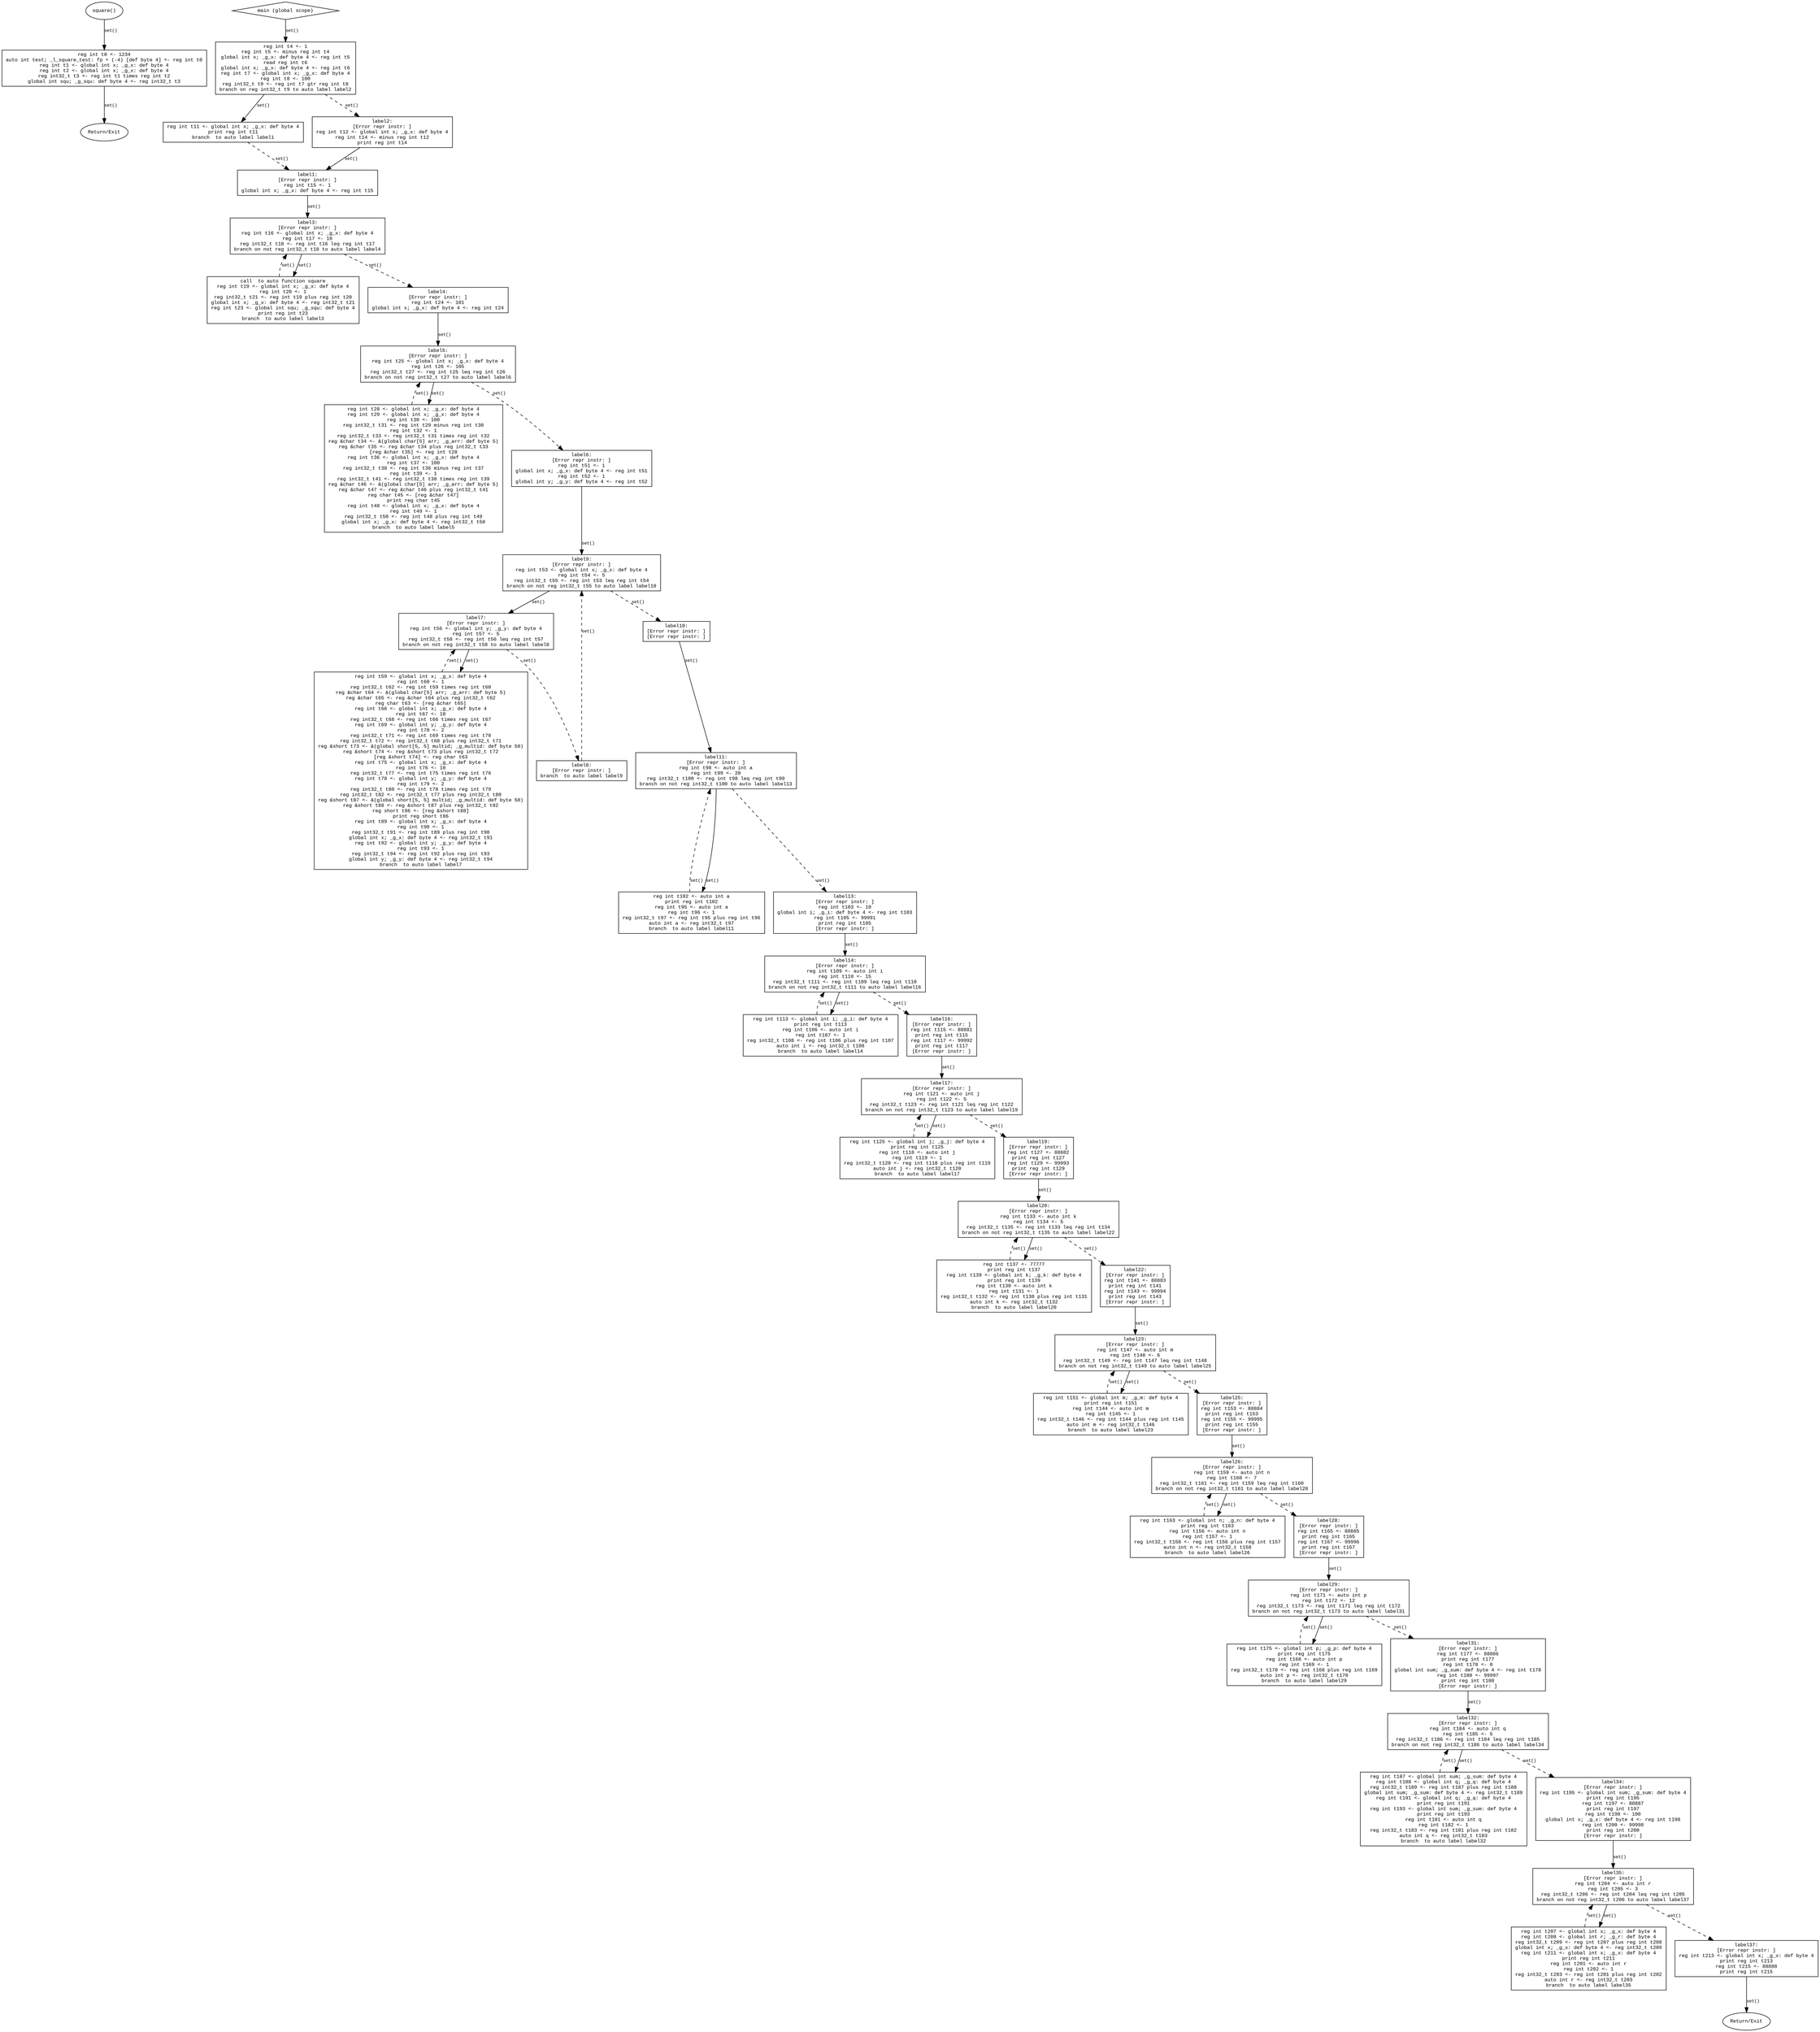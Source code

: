 digraph G {
  rankdir=TB;
  node [shape=box, fontname="Courier New", fontsize=10];
  edge [fontname="Courier New", fontsize=9];

  // BasicBlock ID: 133818737271856
  BB_133818737271856 [label="reg int t0 <- 1234\nauto int test; _l_square_test: fp + (-4) [def byte 4] <- reg int t0\nreg int t1 <- global int x; _g_x: def byte 4\nreg int t2 <- global int x; _g_x: def byte 4\nreg int32_t t3 <- reg int t1 times reg int t2\nglobal int squ; _g_squ: def byte 4 <- reg int32_t t3"];
BB_133818737271856 -> exit_Func_square [label="set()"];
  exit_Func_square [shape=ellipse, label="Return/Exit"];
  // BasicBlock ID: 133818737274688
  BB_133818737274688 [label="reg int t4 <- 1\nreg int t5 <- minus reg int t4\nglobal int x; _g_x: def byte 4 <- reg int t5\nread reg int t6\nglobal int x; _g_x: def byte 4 <- reg int t6\nreg int t7 <- global int x; _g_x: def byte 4\nreg int t8 <- 100\nreg int32_t t9 <- reg int t7 gtr reg int t8\nbranch on reg int32_t t9 to auto label label2"];
BB_133818737274688 -> BB_133818737272576 [label="set()"];
BB_133818737274688 -> BB_133818737272672 [style=dashed, label="set()"];
  // BasicBlock ID: 133818737272576
  BB_133818737272576 [label="reg int t11 <- global int x; _g_x: def byte 4\nprint reg int t11\nbranch  to auto label label1"];
BB_133818737272576 -> BB_133818737272240 [style=dashed, label="set()"];
  // BasicBlock ID: 133818737272672
  BB_133818737272672 [label="label2:\n[Error repr instr: ]\nreg int t12 <- global int x; _g_x: def byte 4\nreg int t14 <- minus reg int t12\nprint reg int t14"];
BB_133818737272672 -> BB_133818737272240 [label="set()"];
  // BasicBlock ID: 133818737272240
  BB_133818737272240 [label="label1:\n[Error repr instr: ]\nreg int t15 <- 1\nglobal int x; _g_x: def byte 4 <- reg int t15"];
BB_133818737272240 -> BB_133818737272768 [label="set()"];
  // BasicBlock ID: 133818737272768
  BB_133818737272768 [label="label3:\n[Error repr instr: ]\nreg int t16 <- global int x; _g_x: def byte 4\nreg int t17 <- 10\nreg int32_t t18 <- reg int t16 leq reg int t17\nbranch on not reg int32_t t18 to auto label label4"];
BB_133818737272768 -> BB_133818737272816 [label="set()"];
BB_133818737272768 -> BB_133818737274784 [style=dashed, label="set()"];
  // BasicBlock ID: 133818737272816
  BB_133818737272816 [label="call  to auto function square\nreg int t19 <- global int x; _g_x: def byte 4\nreg int t20 <- 1\nreg int32_t t21 <- reg int t19 plus reg int t20\nglobal int x; _g_x: def byte 4 <- reg int32_t t21\nreg int t23 <- global int squ; _g_squ: def byte 4\nprint reg int t23\nbranch  to auto label label3"];
BB_133818737272816 -> BB_133818737272768 [style=dashed, label="set()"];
  // BasicBlock ID: 133818737274784
  BB_133818737274784 [label="label4:\n[Error repr instr: ]\nreg int t24 <- 101\nglobal int x; _g_x: def byte 4 <- reg int t24"];
BB_133818737274784 -> BB_133818737274304 [label="set()"];
  // BasicBlock ID: 133818737274304
  BB_133818737274304 [label="label5:\n[Error repr instr: ]\nreg int t25 <- global int x; _g_x: def byte 4\nreg int t26 <- 105\nreg int32_t t27 <- reg int t25 leq reg int t26\nbranch on not reg int32_t t27 to auto label label6"];
BB_133818737274304 -> BB_133818737274208 [label="set()"];
BB_133818737274304 -> BB_133818737272000 [style=dashed, label="set()"];
  // BasicBlock ID: 133818737274208
  BB_133818737274208 [label="reg int t28 <- global int x; _g_x: def byte 4\nreg int t29 <- global int x; _g_x: def byte 4\nreg int t30 <- 100\nreg int32_t t31 <- reg int t29 minus reg int t30\nreg int t32 <- 1\nreg int32_t t33 <- reg int32_t t31 times reg int t32\nreg &char t34 <- &(global char[5] arr; _g_arr: def byte 5)\nreg &char t35 <- reg &char t34 plus reg int32_t t33\n[reg &char t35] <- reg int t28\nreg int t36 <- global int x; _g_x: def byte 4\nreg int t37 <- 100\nreg int32_t t38 <- reg int t36 minus reg int t37\nreg int t39 <- 1\nreg int32_t t41 <- reg int32_t t38 times reg int t39\nreg &char t46 <- &(global char[5] arr; _g_arr: def byte 5)\nreg &char t47 <- reg &char t46 plus reg int32_t t41\nreg char t45 <- [reg &char t47]\nprint reg char t45\nreg int t48 <- global int x; _g_x: def byte 4\nreg int t49 <- 1\nreg int32_t t50 <- reg int t48 plus reg int t49\nglobal int x; _g_x: def byte 4 <- reg int32_t t50\nbranch  to auto label label5"];
BB_133818737274208 -> BB_133818737274304 [style=dashed, label="set()"];
  // BasicBlock ID: 133818737272000
  BB_133818737272000 [label="label6:\n[Error repr instr: ]\nreg int t51 <- 1\nglobal int x; _g_x: def byte 4 <- reg int t51\nreg int t52 <- 1\nglobal int y; _g_y: def byte 4 <- reg int t52"];
BB_133818737272000 -> BB_133818737273584 [label="set()"];
  // BasicBlock ID: 133818737273584
  BB_133818737273584 [label="label9:\n[Error repr instr: ]\nreg int t53 <- global int x; _g_x: def byte 4\nreg int t54 <- 5\nreg int32_t t55 <- reg int t53 leq reg int t54\nbranch on not reg int32_t t55 to auto label label10"];
BB_133818737273584 -> BB_133818737273632 [label="set()"];
BB_133818737273584 -> BB_133818737273776 [style=dashed, label="set()"];
  // BasicBlock ID: 133818737273632
  BB_133818737273632 [label="label7:\n[Error repr instr: ]\nreg int t56 <- global int y; _g_y: def byte 4\nreg int t57 <- 5\nreg int32_t t58 <- reg int t56 leq reg int t57\nbranch on not reg int32_t t58 to auto label label8"];
BB_133818737273632 -> BB_133818737273344 [label="set()"];
BB_133818737273632 -> BB_133818737273728 [style=dashed, label="set()"];
  // BasicBlock ID: 133818737273344
  BB_133818737273344 [label="reg int t59 <- global int x; _g_x: def byte 4\nreg int t60 <- 1\nreg int32_t t62 <- reg int t59 times reg int t60\nreg &char t64 <- &(global char[5] arr; _g_arr: def byte 5)\nreg &char t65 <- reg &char t64 plus reg int32_t t62\nreg char t63 <- [reg &char t65]\nreg int t66 <- global int x; _g_x: def byte 4\nreg int t67 <- 10\nreg int32_t t68 <- reg int t66 times reg int t67\nreg int t69 <- global int y; _g_y: def byte 4\nreg int t70 <- 2\nreg int32_t t71 <- reg int t69 times reg int t70\nreg int32_t t72 <- reg int32_t t68 plus reg int32_t t71\nreg &short t73 <- &(global short[5, 5] multid; _g_multid: def byte 50)\nreg &short t74 <- reg &short t73 plus reg int32_t t72\n[reg &short t74] <- reg char t63\nreg int t75 <- global int x; _g_x: def byte 4\nreg int t76 <- 10\nreg int32_t t77 <- reg int t75 times reg int t76\nreg int t78 <- global int y; _g_y: def byte 4\nreg int t79 <- 2\nreg int32_t t80 <- reg int t78 times reg int t79\nreg int32_t t82 <- reg int32_t t77 plus reg int32_t t80\nreg &short t87 <- &(global short[5, 5] multid; _g_multid: def byte 50)\nreg &short t88 <- reg &short t87 plus reg int32_t t82\nreg short t86 <- [reg &short t88]\nprint reg short t86\nreg int t89 <- global int x; _g_x: def byte 4\nreg int t90 <- 1\nreg int32_t t91 <- reg int t89 plus reg int t90\nglobal int x; _g_x: def byte 4 <- reg int32_t t91\nreg int t92 <- global int y; _g_y: def byte 4\nreg int t93 <- 1\nreg int32_t t94 <- reg int t92 plus reg int t93\nglobal int y; _g_y: def byte 4 <- reg int32_t t94\nbranch  to auto label label7"];
BB_133818737273344 -> BB_133818737273632 [style=dashed, label="set()"];
  // BasicBlock ID: 133818737273728
  BB_133818737273728 [label="label8:\n[Error repr instr: ]\nbranch  to auto label label9"];
BB_133818737273728 -> BB_133818737273584 [style=dashed, label="set()"];
  // BasicBlock ID: 133818737273776
  BB_133818737273776 [label="label10:\n[Error repr instr: ]\n[Error repr instr: ]"];
BB_133818737273776 -> BB_133818737273296 [label="set()"];
  // BasicBlock ID: 133818737273296
  BB_133818737273296 [label="label11:\n[Error repr instr: ]\nreg int t98 <- auto int a\nreg int t99 <- 20\nreg int32_t t100 <- reg int t98 leq reg int t99\nbranch on not reg int32_t t100 to auto label label13"];
BB_133818737273296 -> BB_133818737270848 [label="set()"];
BB_133818737273296 -> BB_133818737273200 [style=dashed, label="set()"];
  // BasicBlock ID: 133818737270848
  BB_133818737270848 [label="reg int t102 <- auto int a\nprint reg int t102\nreg int t95 <- auto int a\nreg int t96 <- 1\nreg int32_t t97 <- reg int t95 plus reg int t96\nauto int a <- reg int32_t t97\nbranch  to auto label label11"];
BB_133818737270848 -> BB_133818737273296 [style=dashed, label="set()"];
  // BasicBlock ID: 133818737273200
  BB_133818737273200 [label="label13:\n[Error repr instr: ]\nreg int t103 <- 10\nglobal int i; _g_i: def byte 4 <- reg int t103\nreg int t105 <- 99991\nprint reg int t105\n[Error repr instr: ]"];
BB_133818737273200 -> BB_133818737271952 [label="set()"];
  // BasicBlock ID: 133818737271952
  BB_133818737271952 [label="label14:\n[Error repr instr: ]\nreg int t109 <- auto int i\nreg int t110 <- 15\nreg int32_t t111 <- reg int t109 leq reg int t110\nbranch on not reg int32_t t111 to auto label label16"];
BB_133818737271952 -> BB_133818737271472 [label="set()"];
BB_133818737271952 -> BB_133818737271280 [style=dashed, label="set()"];
  // BasicBlock ID: 133818737271472
  BB_133818737271472 [label="reg int t113 <- global int i; _g_i: def byte 4\nprint reg int t113\nreg int t106 <- auto int i\nreg int t107 <- 1\nreg int32_t t108 <- reg int t106 plus reg int t107\nauto int i <- reg int32_t t108\nbranch  to auto label label14"];
BB_133818737271472 -> BB_133818737271952 [style=dashed, label="set()"];
  // BasicBlock ID: 133818737271280
  BB_133818737271280 [label="label16:\n[Error repr instr: ]\nreg int t115 <- 88881\nprint reg int t115\nreg int t117 <- 99992\nprint reg int t117\n[Error repr instr: ]"];
BB_133818737271280 -> BB_133818737271664 [label="set()"];
  // BasicBlock ID: 133818737271664
  BB_133818737271664 [label="label17:\n[Error repr instr: ]\nreg int t121 <- auto int j\nreg int t122 <- 5\nreg int32_t t123 <- reg int t121 leq reg int t122\nbranch on not reg int32_t t123 to auto label label19"];
BB_133818737271664 -> BB_133818737242176 [label="set()"];
BB_133818737271664 -> BB_133818737242224 [style=dashed, label="set()"];
  // BasicBlock ID: 133818737242176
  BB_133818737242176 [label="reg int t125 <- global int j; _g_j: def byte 4\nprint reg int t125\nreg int t118 <- auto int j\nreg int t119 <- 1\nreg int32_t t120 <- reg int t118 plus reg int t119\nauto int j <- reg int32_t t120\nbranch  to auto label label17"];
BB_133818737242176 -> BB_133818737271664 [style=dashed, label="set()"];
  // BasicBlock ID: 133818737242224
  BB_133818737242224 [label="label19:\n[Error repr instr: ]\nreg int t127 <- 88882\nprint reg int t127\nreg int t129 <- 99993\nprint reg int t129\n[Error repr instr: ]"];
BB_133818737242224 -> BB_133818737244384 [label="set()"];
  // BasicBlock ID: 133818737244384
  BB_133818737244384 [label="label20:\n[Error repr instr: ]\nreg int t133 <- auto int k\nreg int t134 <- 5\nreg int32_t t135 <- reg int t133 leq reg int t134\nbranch on not reg int32_t t135 to auto label label22"];
BB_133818737244384 -> BB_133818737244480 [label="set()"];
BB_133818737244384 -> BB_133818737244864 [style=dashed, label="set()"];
  // BasicBlock ID: 133818737244480
  BB_133818737244480 [label="reg int t137 <- 77777\nprint reg int t137\nreg int t139 <- global int k; _g_k: def byte 4\nprint reg int t139\nreg int t130 <- auto int k\nreg int t131 <- 1\nreg int32_t t132 <- reg int t130 plus reg int t131\nauto int k <- reg int32_t t132\nbranch  to auto label label20"];
BB_133818737244480 -> BB_133818737244384 [style=dashed, label="set()"];
  // BasicBlock ID: 133818737244864
  BB_133818737244864 [label="label22:\n[Error repr instr: ]\nreg int t141 <- 88883\nprint reg int t141\nreg int t143 <- 99994\nprint reg int t143\n[Error repr instr: ]"];
BB_133818737244864 -> BB_133818737244960 [label="set()"];
  // BasicBlock ID: 133818737244960
  BB_133818737244960 [label="label23:\n[Error repr instr: ]\nreg int t147 <- auto int m\nreg int t148 <- 6\nreg int32_t t149 <- reg int t147 leq reg int t148\nbranch on not reg int32_t t149 to auto label label25"];
BB_133818737244960 -> BB_133818737245104 [label="set()"];
BB_133818737244960 -> BB_133818737245008 [style=dashed, label="set()"];
  // BasicBlock ID: 133818737245104
  BB_133818737245104 [label="reg int t151 <- global int m; _g_m: def byte 4\nprint reg int t151\nreg int t144 <- auto int m\nreg int t145 <- 1\nreg int32_t t146 <- reg int t144 plus reg int t145\nauto int m <- reg int32_t t146\nbranch  to auto label label23"];
BB_133818737245104 -> BB_133818737244960 [style=dashed, label="set()"];
  // BasicBlock ID: 133818737245008
  BB_133818737245008 [label="label25:\n[Error repr instr: ]\nreg int t153 <- 88884\nprint reg int t153\nreg int t155 <- 99995\nprint reg int t155\n[Error repr instr: ]"];
BB_133818737245008 -> BB_133818737245200 [label="set()"];
  // BasicBlock ID: 133818737245200
  BB_133818737245200 [label="label26:\n[Error repr instr: ]\nreg int t159 <- auto int n\nreg int t160 <- 7\nreg int32_t t161 <- reg int t159 leq reg int t160\nbranch on not reg int32_t t161 to auto label label28"];
BB_133818737245200 -> BB_133818737245248 [label="set()"];
BB_133818737245200 -> BB_133818737246160 [style=dashed, label="set()"];
  // BasicBlock ID: 133818737245248
  BB_133818737245248 [label="reg int t163 <- global int n; _g_n: def byte 4\nprint reg int t163\nreg int t156 <- auto int n\nreg int t157 <- 1\nreg int32_t t158 <- reg int t156 plus reg int t157\nauto int n <- reg int32_t t158\nbranch  to auto label label26"];
BB_133818737245248 -> BB_133818737245200 [style=dashed, label="set()"];
  // BasicBlock ID: 133818737246160
  BB_133818737246160 [label="label28:\n[Error repr instr: ]\nreg int t165 <- 88885\nprint reg int t165\nreg int t167 <- 99996\nprint reg int t167\n[Error repr instr: ]"];
BB_133818737246160 -> BB_133818737245632 [label="set()"];
  // BasicBlock ID: 133818737245632
  BB_133818737245632 [label="label29:\n[Error repr instr: ]\nreg int t171 <- auto int p\nreg int t172 <- 12\nreg int32_t t173 <- reg int t171 leq reg int t172\nbranch on not reg int32_t t173 to auto label label31"];
BB_133818737245632 -> BB_133818737245776 [label="set()"];
BB_133818737245632 -> BB_133818737244768 [style=dashed, label="set()"];
  // BasicBlock ID: 133818737245776
  BB_133818737245776 [label="reg int t175 <- global int p; _g_p: def byte 4\nprint reg int t175\nreg int t168 <- auto int p\nreg int t169 <- 1\nreg int32_t t170 <- reg int t168 plus reg int t169\nauto int p <- reg int32_t t170\nbranch  to auto label label29"];
BB_133818737245776 -> BB_133818737245632 [style=dashed, label="set()"];
  // BasicBlock ID: 133818737244768
  BB_133818737244768 [label="label31:\n[Error repr instr: ]\nreg int t177 <- 88886\nprint reg int t177\nreg int t178 <- 0\nglobal int sum; _g_sum: def byte 4 <- reg int t178\nreg int t180 <- 99997\nprint reg int t180\n[Error repr instr: ]"];
BB_133818737244768 -> BB_133818737245728 [label="set()"];
  // BasicBlock ID: 133818737245728
  BB_133818737245728 [label="label32:\n[Error repr instr: ]\nreg int t184 <- auto int q\nreg int t185 <- 5\nreg int32_t t186 <- reg int t184 leq reg int t185\nbranch on not reg int32_t t186 to auto label label34"];
BB_133818737245728 -> BB_133818737243376 [label="set()"];
BB_133818737245728 -> BB_133818737244096 [style=dashed, label="set()"];
  // BasicBlock ID: 133818737243376
  BB_133818737243376 [label="reg int t187 <- global int sum; _g_sum: def byte 4\nreg int t188 <- global int q; _g_q: def byte 4\nreg int32_t t189 <- reg int t187 plus reg int t188\nglobal int sum; _g_sum: def byte 4 <- reg int32_t t189\nreg int t191 <- global int q; _g_q: def byte 4\nprint reg int t191\nreg int t193 <- global int sum; _g_sum: def byte 4\nprint reg int t193\nreg int t181 <- auto int q\nreg int t182 <- 1\nreg int32_t t183 <- reg int t181 plus reg int t182\nauto int q <- reg int32_t t183\nbranch  to auto label label32"];
BB_133818737243376 -> BB_133818737245728 [style=dashed, label="set()"];
  // BasicBlock ID: 133818737244096
  BB_133818737244096 [label="label34:\n[Error repr instr: ]\nreg int t195 <- global int sum; _g_sum: def byte 4\nprint reg int t195\nreg int t197 <- 88887\nprint reg int t197\nreg int t198 <- 100\nglobal int x; _g_x: def byte 4 <- reg int t198\nreg int t200 <- 99998\nprint reg int t200\n[Error repr instr: ]"];
BB_133818737244096 -> BB_133818737244288 [label="set()"];
  // BasicBlock ID: 133818737244288
  BB_133818737244288 [label="label35:\n[Error repr instr: ]\nreg int t204 <- auto int r\nreg int t205 <- 3\nreg int32_t t206 <- reg int t204 leq reg int t205\nbranch on not reg int32_t t206 to auto label label37"];
BB_133818737244288 -> BB_133818737242368 [label="set()"];
BB_133818737244288 -> BB_133818737272528 [style=dashed, label="set()"];
  // BasicBlock ID: 133818737242368
  BB_133818737242368 [label="reg int t207 <- global int x; _g_x: def byte 4\nreg int t208 <- global int r; _g_r: def byte 4\nreg int32_t t209 <- reg int t207 plus reg int t208\nglobal int x; _g_x: def byte 4 <- reg int32_t t209\nreg int t211 <- global int x; _g_x: def byte 4\nprint reg int t211\nreg int t201 <- auto int r\nreg int t202 <- 1\nreg int32_t t203 <- reg int t201 plus reg int t202\nauto int r <- reg int32_t t203\nbranch  to auto label label35"];
BB_133818737242368 -> BB_133818737244288 [style=dashed, label="set()"];
  // BasicBlock ID: 133818737272528
  BB_133818737272528 [label="label37:\n[Error repr instr: ]\nreg int t213 <- global int x; _g_x: def byte 4\nprint reg int t213\nreg int t215 <- 88888\nprint reg int t215"];
BB_133818737272528 -> exit_global [label="set()"];
  exit_global [shape=ellipse, label="Return/Exit"];

  // Entry Points
  Entry_square [shape=ellipse, label="square()"];
  Entry_square -> BB_133818737271856 [label="set()", weight=10];
  main [shape=diamond, label="main (global scope)"];
  main -> BB_133818737274688 [label="set()", weight=10];
}

